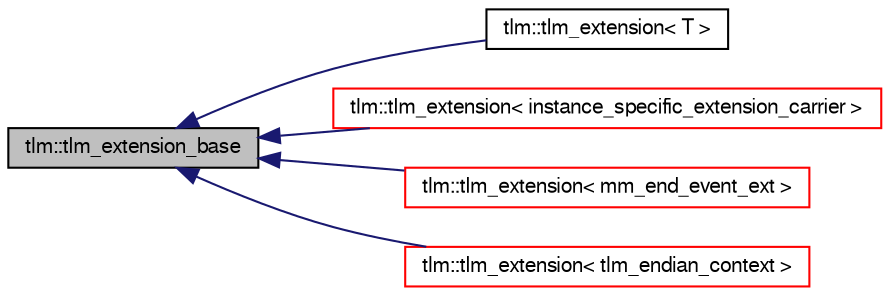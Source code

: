 digraph G
{
  edge [fontname="FreeSans",fontsize="10",labelfontname="FreeSans",labelfontsize="10"];
  node [fontname="FreeSans",fontsize="10",shape=record];
  rankdir=LR;
  Node1 [label="tlm::tlm_extension_base",height=0.2,width=0.4,color="black", fillcolor="grey75", style="filled" fontcolor="black"];
  Node1 -> Node2 [dir=back,color="midnightblue",fontsize="10",style="solid",fontname="FreeSans"];
  Node2 [label="tlm::tlm_extension\< T \>",height=0.2,width=0.4,color="black", fillcolor="white", style="filled",URL="$a00079.html"];
  Node1 -> Node3 [dir=back,color="midnightblue",fontsize="10",style="solid",fontname="FreeSans"];
  Node3 [label="tlm::tlm_extension\< instance_specific_extension_carrier \>",height=0.2,width=0.4,color="red", fillcolor="white", style="filled",URL="$a00079.html"];
  Node1 -> Node4 [dir=back,color="midnightblue",fontsize="10",style="solid",fontname="FreeSans"];
  Node4 [label="tlm::tlm_extension\< mm_end_event_ext \>",height=0.2,width=0.4,color="red", fillcolor="white", style="filled",URL="$a00079.html"];
  Node1 -> Node5 [dir=back,color="midnightblue",fontsize="10",style="solid",fontname="FreeSans"];
  Node5 [label="tlm::tlm_extension\< tlm_endian_context \>",height=0.2,width=0.4,color="red", fillcolor="white", style="filled",URL="$a00079.html"];
}
